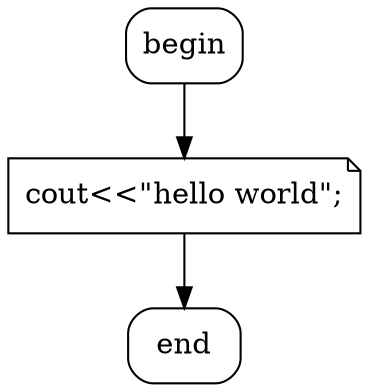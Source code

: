 digraph {
graph [splines=polyline];
D0 [shape=box, style=rounded, label="begin"];
{rank = sink; D1 [shape=box, style=rounded, label="end"];}
D4 [shape=note, label="cout<<\"hello world\";"];
D4 -> D1;
D0 -> D4;
}

